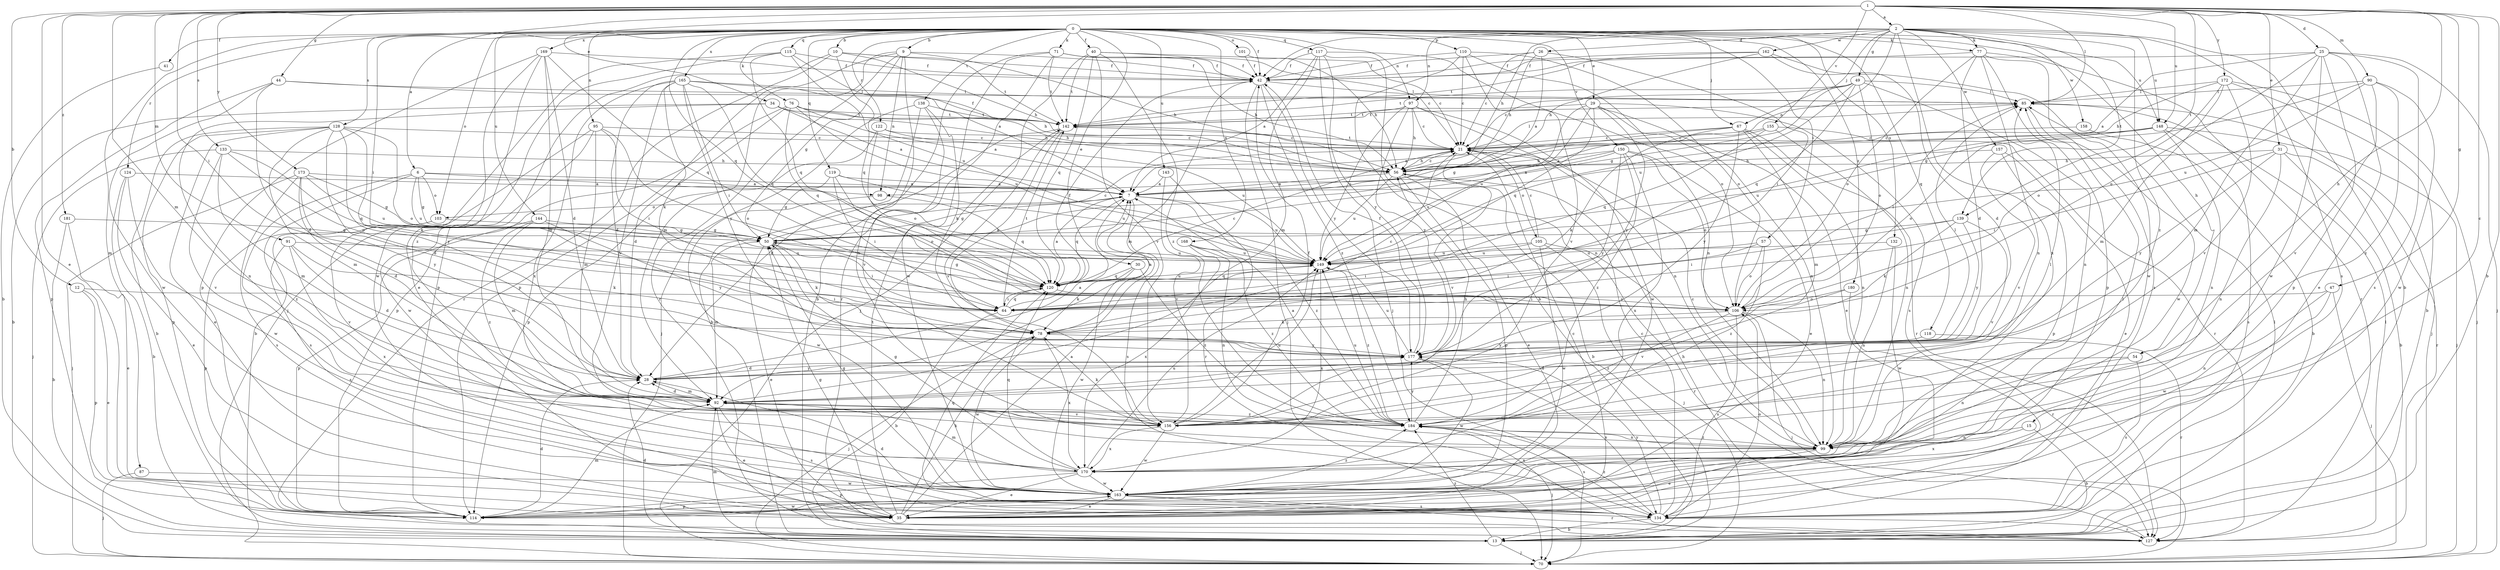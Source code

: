 strict digraph  {
0;
1;
2;
6;
7;
9;
10;
12;
13;
15;
21;
25;
26;
28;
29;
30;
31;
34;
35;
40;
41;
42;
44;
47;
49;
50;
54;
56;
57;
64;
67;
70;
71;
76;
77;
78;
85;
87;
90;
91;
92;
95;
97;
98;
99;
101;
103;
105;
106;
110;
114;
115;
117;
118;
119;
120;
122;
124;
127;
128;
132;
133;
134;
138;
139;
142;
143;
144;
148;
149;
150;
155;
156;
157;
158;
162;
163;
165;
168;
169;
170;
172;
173;
177;
180;
181;
184;
0 -> 9  [label=b];
0 -> 10  [label=b];
0 -> 29  [label=e];
0 -> 30  [label=e];
0 -> 40  [label=f];
0 -> 41  [label=f];
0 -> 42  [label=f];
0 -> 54  [label=h];
0 -> 57  [label=i];
0 -> 64  [label=i];
0 -> 67  [label=j];
0 -> 71  [label=k];
0 -> 76  [label=k];
0 -> 77  [label=k];
0 -> 87  [label=m];
0 -> 95  [label=n];
0 -> 97  [label=n];
0 -> 101  [label=o];
0 -> 103  [label=o];
0 -> 110  [label=p];
0 -> 115  [label=q];
0 -> 117  [label=q];
0 -> 118  [label=q];
0 -> 119  [label=q];
0 -> 120  [label=q];
0 -> 122  [label=r];
0 -> 124  [label=r];
0 -> 128  [label=s];
0 -> 132  [label=s];
0 -> 138  [label=t];
0 -> 143  [label=u];
0 -> 144  [label=u];
0 -> 148  [label=u];
0 -> 150  [label=v];
0 -> 165  [label=x];
0 -> 168  [label=x];
0 -> 169  [label=x];
0 -> 180  [label=z];
1 -> 2  [label=a];
1 -> 6  [label=a];
1 -> 12  [label=b];
1 -> 13  [label=b];
1 -> 15  [label=c];
1 -> 25  [label=d];
1 -> 31  [label=e];
1 -> 34  [label=e];
1 -> 35  [label=e];
1 -> 44  [label=g];
1 -> 47  [label=g];
1 -> 54  [label=h];
1 -> 64  [label=i];
1 -> 85  [label=l];
1 -> 90  [label=m];
1 -> 91  [label=m];
1 -> 92  [label=m];
1 -> 133  [label=s];
1 -> 139  [label=t];
1 -> 148  [label=u];
1 -> 155  [label=v];
1 -> 172  [label=y];
1 -> 173  [label=y];
1 -> 181  [label=z];
2 -> 13  [label=b];
2 -> 26  [label=d];
2 -> 42  [label=f];
2 -> 49  [label=g];
2 -> 56  [label=h];
2 -> 67  [label=j];
2 -> 77  [label=k];
2 -> 97  [label=n];
2 -> 98  [label=n];
2 -> 134  [label=s];
2 -> 139  [label=t];
2 -> 148  [label=u];
2 -> 157  [label=w];
2 -> 158  [label=w];
2 -> 162  [label=w];
2 -> 170  [label=x];
2 -> 184  [label=z];
6 -> 7  [label=a];
6 -> 50  [label=g];
6 -> 98  [label=n];
6 -> 103  [label=o];
6 -> 134  [label=s];
6 -> 149  [label=u];
6 -> 184  [label=z];
7 -> 50  [label=g];
7 -> 103  [label=o];
7 -> 120  [label=q];
7 -> 134  [label=s];
7 -> 149  [label=u];
7 -> 184  [label=z];
9 -> 42  [label=f];
9 -> 50  [label=g];
9 -> 56  [label=h];
9 -> 92  [label=m];
9 -> 98  [label=n];
9 -> 99  [label=n];
9 -> 114  [label=p];
9 -> 127  [label=r];
10 -> 42  [label=f];
10 -> 56  [label=h];
10 -> 114  [label=p];
10 -> 120  [label=q];
10 -> 127  [label=r];
10 -> 142  [label=t];
12 -> 35  [label=e];
12 -> 64  [label=i];
12 -> 114  [label=p];
13 -> 28  [label=d];
13 -> 70  [label=j];
13 -> 85  [label=l];
13 -> 92  [label=m];
13 -> 184  [label=z];
15 -> 13  [label=b];
15 -> 99  [label=n];
15 -> 170  [label=x];
21 -> 56  [label=h];
21 -> 85  [label=l];
21 -> 105  [label=o];
21 -> 142  [label=t];
21 -> 156  [label=v];
25 -> 7  [label=a];
25 -> 35  [label=e];
25 -> 42  [label=f];
25 -> 70  [label=j];
25 -> 92  [label=m];
25 -> 106  [label=o];
25 -> 114  [label=p];
25 -> 134  [label=s];
25 -> 163  [label=w];
26 -> 7  [label=a];
26 -> 21  [label=c];
26 -> 42  [label=f];
26 -> 56  [label=h];
26 -> 64  [label=i];
28 -> 7  [label=a];
28 -> 92  [label=m];
28 -> 177  [label=y];
29 -> 35  [label=e];
29 -> 50  [label=g];
29 -> 99  [label=n];
29 -> 120  [label=q];
29 -> 134  [label=s];
29 -> 142  [label=t];
29 -> 149  [label=u];
29 -> 177  [label=y];
30 -> 78  [label=k];
30 -> 120  [label=q];
30 -> 163  [label=w];
30 -> 184  [label=z];
31 -> 13  [label=b];
31 -> 56  [label=h];
31 -> 64  [label=i];
31 -> 99  [label=n];
31 -> 127  [label=r];
31 -> 177  [label=y];
34 -> 7  [label=a];
34 -> 13  [label=b];
34 -> 56  [label=h];
34 -> 99  [label=n];
34 -> 142  [label=t];
35 -> 7  [label=a];
35 -> 21  [label=c];
35 -> 50  [label=g];
35 -> 78  [label=k];
35 -> 142  [label=t];
40 -> 21  [label=c];
40 -> 42  [label=f];
40 -> 70  [label=j];
40 -> 120  [label=q];
40 -> 142  [label=t];
40 -> 156  [label=v];
40 -> 184  [label=z];
41 -> 13  [label=b];
42 -> 70  [label=j];
42 -> 85  [label=l];
42 -> 92  [label=m];
42 -> 177  [label=y];
42 -> 184  [label=z];
44 -> 28  [label=d];
44 -> 85  [label=l];
44 -> 114  [label=p];
44 -> 163  [label=w];
44 -> 142  [label=f];
47 -> 64  [label=i];
47 -> 70  [label=j];
47 -> 99  [label=n];
47 -> 163  [label=w];
49 -> 21  [label=c];
49 -> 50  [label=g];
49 -> 85  [label=l];
49 -> 99  [label=n];
49 -> 106  [label=o];
49 -> 120  [label=q];
49 -> 142  [label=t];
49 -> 149  [label=u];
50 -> 21  [label=c];
50 -> 35  [label=e];
50 -> 64  [label=i];
50 -> 78  [label=k];
50 -> 92  [label=m];
50 -> 149  [label=u];
54 -> 28  [label=d];
54 -> 99  [label=n];
54 -> 134  [label=s];
56 -> 7  [label=a];
56 -> 13  [label=b];
56 -> 21  [label=c];
56 -> 35  [label=e];
56 -> 114  [label=p];
56 -> 149  [label=u];
57 -> 64  [label=i];
57 -> 106  [label=o];
57 -> 149  [label=u];
57 -> 184  [label=z];
64 -> 13  [label=b];
64 -> 42  [label=f];
64 -> 120  [label=q];
64 -> 142  [label=t];
67 -> 7  [label=a];
67 -> 21  [label=c];
67 -> 78  [label=k];
67 -> 92  [label=m];
67 -> 99  [label=n];
67 -> 127  [label=r];
67 -> 177  [label=y];
71 -> 13  [label=b];
71 -> 21  [label=c];
71 -> 42  [label=f];
71 -> 56  [label=h];
71 -> 127  [label=r];
71 -> 142  [label=t];
71 -> 163  [label=w];
76 -> 7  [label=a];
76 -> 28  [label=d];
76 -> 56  [label=h];
76 -> 114  [label=p];
76 -> 120  [label=q];
76 -> 142  [label=t];
76 -> 149  [label=u];
77 -> 28  [label=d];
77 -> 42  [label=f];
77 -> 99  [label=n];
77 -> 106  [label=o];
77 -> 114  [label=p];
77 -> 127  [label=r];
77 -> 134  [label=s];
78 -> 7  [label=a];
78 -> 21  [label=c];
78 -> 70  [label=j];
78 -> 163  [label=w];
78 -> 170  [label=x];
78 -> 177  [label=y];
85 -> 70  [label=j];
85 -> 142  [label=t];
85 -> 163  [label=w];
87 -> 70  [label=j];
87 -> 163  [label=w];
90 -> 50  [label=g];
90 -> 85  [label=l];
90 -> 149  [label=u];
90 -> 156  [label=v];
90 -> 163  [label=w];
90 -> 184  [label=z];
91 -> 28  [label=d];
91 -> 78  [label=k];
91 -> 134  [label=s];
91 -> 149  [label=u];
91 -> 170  [label=x];
92 -> 28  [label=d];
92 -> 35  [label=e];
92 -> 134  [label=s];
92 -> 156  [label=v];
92 -> 184  [label=z];
95 -> 13  [label=b];
95 -> 21  [label=c];
95 -> 64  [label=i];
95 -> 92  [label=m];
95 -> 106  [label=o];
95 -> 163  [label=w];
97 -> 21  [label=c];
97 -> 56  [label=h];
97 -> 99  [label=n];
97 -> 142  [label=t];
97 -> 149  [label=u];
97 -> 163  [label=w];
97 -> 177  [label=y];
98 -> 120  [label=q];
98 -> 163  [label=w];
99 -> 21  [label=c];
99 -> 35  [label=e];
99 -> 170  [label=x];
99 -> 184  [label=z];
101 -> 42  [label=f];
101 -> 56  [label=h];
103 -> 50  [label=g];
103 -> 114  [label=p];
103 -> 156  [label=v];
105 -> 21  [label=c];
105 -> 64  [label=i];
105 -> 70  [label=j];
105 -> 127  [label=r];
105 -> 149  [label=u];
105 -> 163  [label=w];
106 -> 70  [label=j];
106 -> 78  [label=k];
106 -> 85  [label=l];
106 -> 99  [label=n];
106 -> 134  [label=s];
106 -> 184  [label=z];
110 -> 13  [label=b];
110 -> 21  [label=c];
110 -> 42  [label=f];
110 -> 99  [label=n];
110 -> 106  [label=o];
110 -> 156  [label=v];
114 -> 28  [label=d];
114 -> 92  [label=m];
114 -> 163  [label=w];
115 -> 7  [label=a];
115 -> 35  [label=e];
115 -> 42  [label=f];
115 -> 70  [label=j];
115 -> 120  [label=q];
115 -> 149  [label=u];
117 -> 7  [label=a];
117 -> 42  [label=f];
117 -> 70  [label=j];
117 -> 92  [label=m];
117 -> 99  [label=n];
117 -> 106  [label=o];
117 -> 177  [label=y];
118 -> 127  [label=r];
118 -> 177  [label=y];
119 -> 7  [label=a];
119 -> 50  [label=g];
119 -> 64  [label=i];
119 -> 106  [label=o];
119 -> 149  [label=u];
120 -> 7  [label=a];
120 -> 21  [label=c];
120 -> 50  [label=g];
120 -> 64  [label=i];
120 -> 106  [label=o];
120 -> 149  [label=u];
122 -> 21  [label=c];
122 -> 106  [label=o];
122 -> 114  [label=p];
122 -> 149  [label=u];
124 -> 7  [label=a];
124 -> 13  [label=b];
124 -> 35  [label=e];
124 -> 163  [label=w];
127 -> 56  [label=h];
127 -> 85  [label=l];
128 -> 13  [label=b];
128 -> 21  [label=c];
128 -> 28  [label=d];
128 -> 35  [label=e];
128 -> 78  [label=k];
128 -> 92  [label=m];
128 -> 106  [label=o];
128 -> 114  [label=p];
128 -> 177  [label=y];
132 -> 99  [label=n];
132 -> 149  [label=u];
132 -> 163  [label=w];
133 -> 56  [label=h];
133 -> 70  [label=j];
133 -> 92  [label=m];
133 -> 106  [label=o];
133 -> 120  [label=q];
133 -> 156  [label=v];
134 -> 13  [label=b];
134 -> 21  [label=c];
134 -> 28  [label=d];
134 -> 106  [label=o];
134 -> 120  [label=q];
134 -> 127  [label=r];
134 -> 177  [label=y];
134 -> 184  [label=z];
138 -> 13  [label=b];
138 -> 70  [label=j];
138 -> 78  [label=k];
138 -> 142  [label=t];
138 -> 156  [label=v];
139 -> 50  [label=g];
139 -> 64  [label=i];
139 -> 78  [label=k];
139 -> 156  [label=v];
139 -> 177  [label=y];
142 -> 21  [label=c];
142 -> 28  [label=d];
142 -> 78  [label=k];
142 -> 156  [label=v];
143 -> 7  [label=a];
143 -> 127  [label=r];
143 -> 156  [label=v];
144 -> 50  [label=g];
144 -> 92  [label=m];
144 -> 114  [label=p];
144 -> 177  [label=y];
144 -> 184  [label=z];
148 -> 21  [label=c];
148 -> 70  [label=j];
148 -> 99  [label=n];
148 -> 106  [label=o];
148 -> 134  [label=s];
148 -> 149  [label=u];
149 -> 120  [label=q];
149 -> 170  [label=x];
149 -> 184  [label=z];
150 -> 7  [label=a];
150 -> 35  [label=e];
150 -> 56  [label=h];
150 -> 106  [label=o];
150 -> 149  [label=u];
150 -> 170  [label=x];
150 -> 177  [label=y];
150 -> 184  [label=z];
155 -> 7  [label=a];
155 -> 21  [label=c];
155 -> 99  [label=n];
155 -> 120  [label=q];
155 -> 127  [label=r];
156 -> 42  [label=f];
156 -> 78  [label=k];
156 -> 149  [label=u];
156 -> 163  [label=w];
156 -> 170  [label=x];
157 -> 35  [label=e];
157 -> 56  [label=h];
157 -> 114  [label=p];
157 -> 156  [label=v];
158 -> 13  [label=b];
158 -> 21  [label=c];
162 -> 28  [label=d];
162 -> 42  [label=f];
162 -> 56  [label=h];
162 -> 142  [label=t];
162 -> 163  [label=w];
163 -> 35  [label=e];
163 -> 50  [label=g];
163 -> 85  [label=l];
163 -> 114  [label=p];
163 -> 127  [label=r];
163 -> 134  [label=s];
163 -> 184  [label=z];
165 -> 28  [label=d];
165 -> 56  [label=h];
165 -> 64  [label=i];
165 -> 78  [label=k];
165 -> 85  [label=l];
165 -> 120  [label=q];
165 -> 156  [label=v];
165 -> 170  [label=x];
165 -> 177  [label=y];
168 -> 99  [label=n];
168 -> 149  [label=u];
168 -> 170  [label=x];
168 -> 184  [label=z];
169 -> 28  [label=d];
169 -> 42  [label=f];
169 -> 92  [label=m];
169 -> 114  [label=p];
169 -> 120  [label=q];
169 -> 163  [label=w];
169 -> 184  [label=z];
170 -> 35  [label=e];
170 -> 50  [label=g];
170 -> 92  [label=m];
170 -> 114  [label=p];
170 -> 120  [label=q];
170 -> 149  [label=u];
170 -> 163  [label=w];
172 -> 13  [label=b];
172 -> 56  [label=h];
172 -> 70  [label=j];
172 -> 85  [label=l];
172 -> 92  [label=m];
172 -> 106  [label=o];
172 -> 156  [label=v];
173 -> 7  [label=a];
173 -> 28  [label=d];
173 -> 50  [label=g];
173 -> 70  [label=j];
173 -> 134  [label=s];
173 -> 149  [label=u];
173 -> 177  [label=y];
177 -> 28  [label=d];
177 -> 42  [label=f];
177 -> 85  [label=l];
177 -> 134  [label=s];
177 -> 149  [label=u];
177 -> 163  [label=w];
180 -> 106  [label=o];
180 -> 127  [label=r];
180 -> 156  [label=v];
181 -> 13  [label=b];
181 -> 35  [label=e];
181 -> 50  [label=g];
184 -> 7  [label=a];
184 -> 56  [label=h];
184 -> 70  [label=j];
184 -> 85  [label=l];
184 -> 99  [label=n];
184 -> 134  [label=s];
184 -> 149  [label=u];
184 -> 177  [label=y];
}
